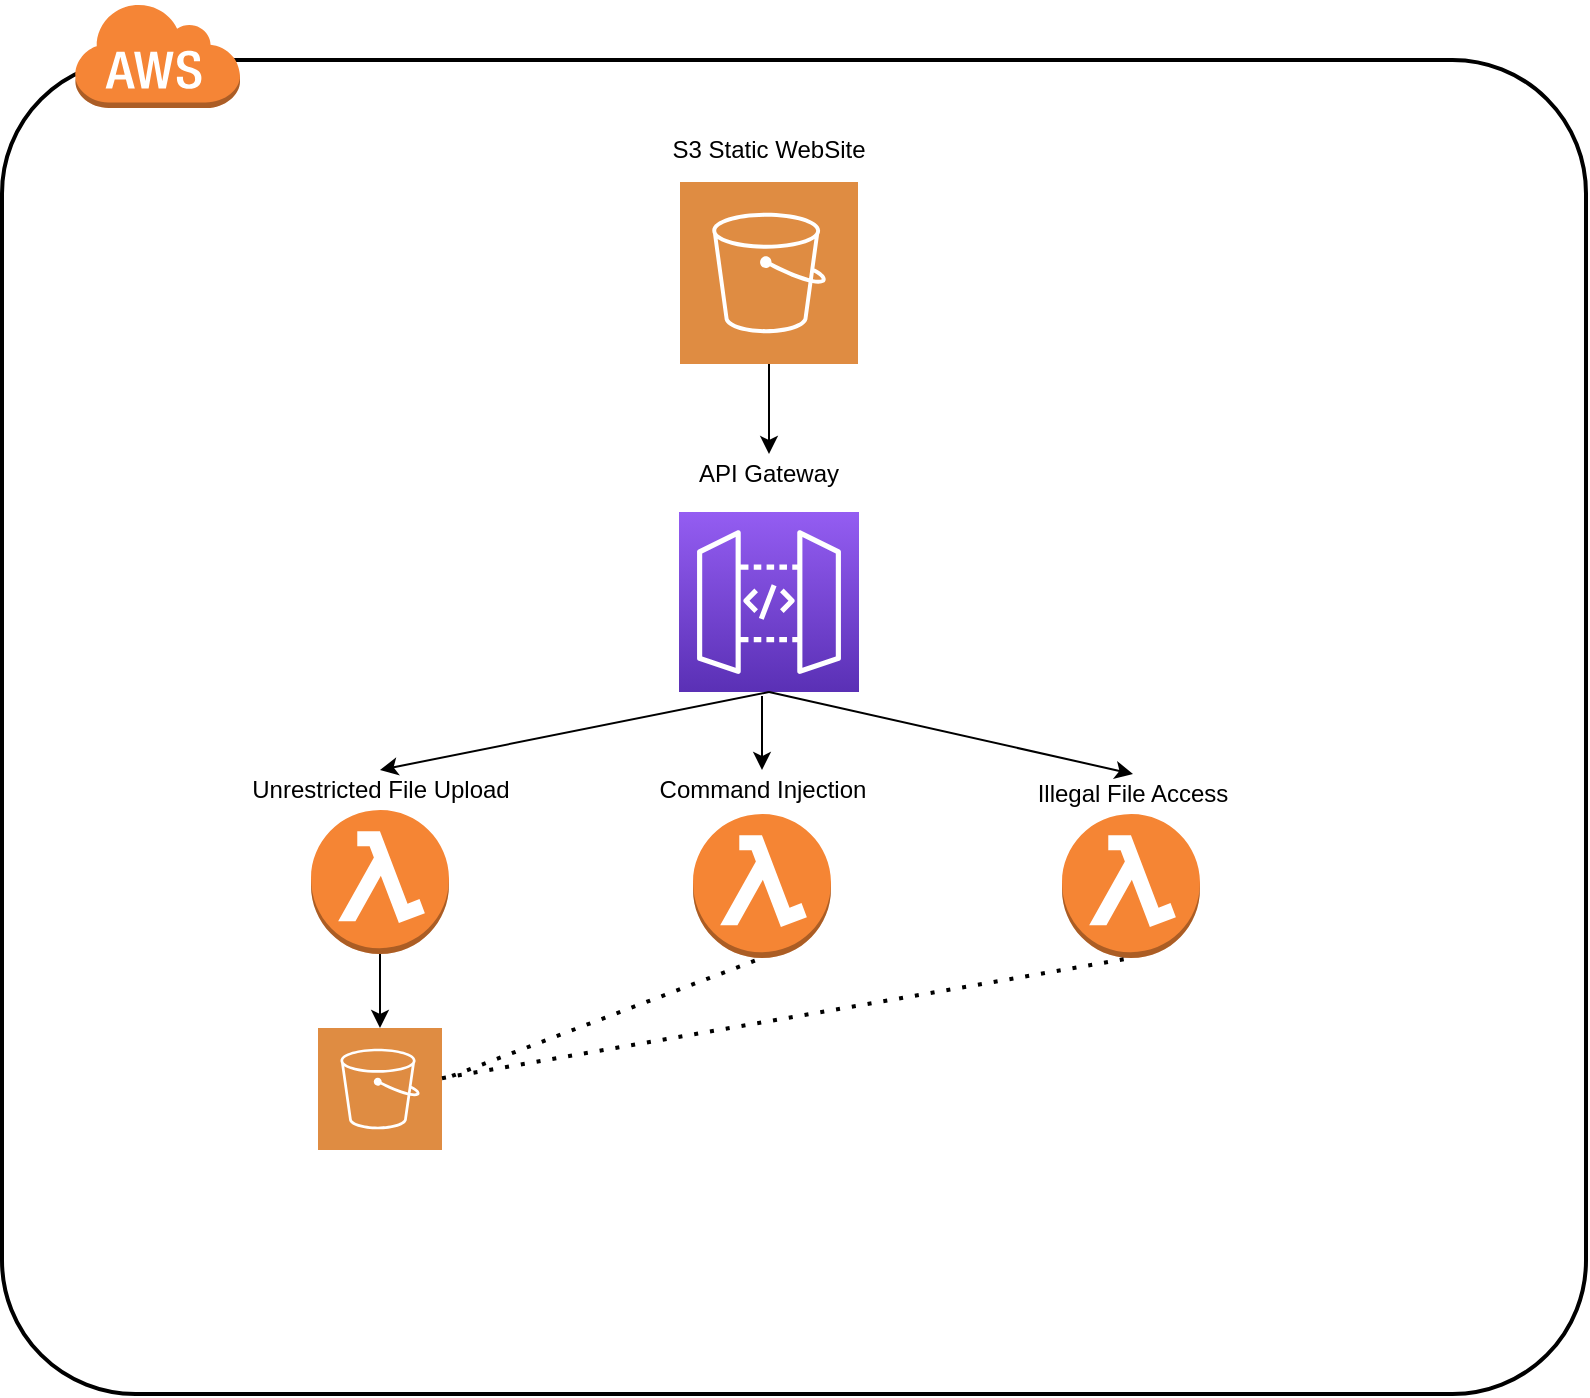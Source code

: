 <mxfile version="15.1.4" type="device"><diagram id="aft6DJtzvNO4HGdNxTbD" name="Page-1"><mxGraphModel dx="1422" dy="762" grid="0" gridSize="10" guides="1" tooltips="1" connect="1" arrows="1" fold="1" page="1" pageScale="1" pageWidth="1100" pageHeight="1700" math="0" shadow="0"><root><mxCell id="0"/><mxCell id="1" parent="0"/><mxCell id="fWlrFikVAxFaVWgwnDW9-12" value="" style="rounded=1;arcSize=10;dashed=0;fillColor=none;gradientColor=none;strokeWidth=2;" parent="1" vertex="1"><mxGeometry x="120" y="127" width="792" height="667" as="geometry"/></mxCell><mxCell id="fWlrFikVAxFaVWgwnDW9-15" value="" style="edgeStyle=orthogonalEdgeStyle;rounded=0;orthogonalLoop=1;jettySize=auto;html=1;" parent="1" source="fWlrFikVAxFaVWgwnDW9-1" target="fWlrFikVAxFaVWgwnDW9-8" edge="1"><mxGeometry relative="1" as="geometry"/></mxCell><mxCell id="fWlrFikVAxFaVWgwnDW9-1" value="" style="pointerEvents=1;shadow=0;dashed=0;html=1;strokeColor=none;fillColor=#DF8C42;labelPosition=center;verticalLabelPosition=bottom;verticalAlign=top;align=center;outlineConnect=0;shape=mxgraph.veeam2.aws_s3;" parent="1" vertex="1"><mxGeometry x="459" y="188" width="89" height="91" as="geometry"/></mxCell><mxCell id="fWlrFikVAxFaVWgwnDW9-3" value="" style="points=[[0,0,0],[0.25,0,0],[0.5,0,0],[0.75,0,0],[1,0,0],[0,1,0],[0.25,1,0],[0.5,1,0],[0.75,1,0],[1,1,0],[0,0.25,0],[0,0.5,0],[0,0.75,0],[1,0.25,0],[1,0.5,0],[1,0.75,0]];outlineConnect=0;fontColor=#232F3E;gradientColor=#945DF2;gradientDirection=north;fillColor=#5A30B5;strokeColor=#ffffff;dashed=0;verticalLabelPosition=bottom;verticalAlign=top;align=center;html=1;fontSize=12;fontStyle=0;aspect=fixed;shape=mxgraph.aws4.resourceIcon;resIcon=mxgraph.aws4.api_gateway;" parent="1" vertex="1"><mxGeometry x="458.5" y="353" width="90" height="90" as="geometry"/></mxCell><mxCell id="fWlrFikVAxFaVWgwnDW9-21" value="" style="edgeStyle=orthogonalEdgeStyle;rounded=0;orthogonalLoop=1;jettySize=auto;html=1;" parent="1" source="fWlrFikVAxFaVWgwnDW9-4" target="fWlrFikVAxFaVWgwnDW9-14" edge="1"><mxGeometry relative="1" as="geometry"/></mxCell><mxCell id="fWlrFikVAxFaVWgwnDW9-4" value="" style="outlineConnect=0;dashed=0;verticalLabelPosition=bottom;verticalAlign=top;align=center;html=1;shape=mxgraph.aws3.lambda_function;fillColor=#F58534;gradientColor=none;" parent="1" vertex="1"><mxGeometry x="274.5" y="502" width="69" height="72" as="geometry"/></mxCell><mxCell id="fWlrFikVAxFaVWgwnDW9-5" value="" style="outlineConnect=0;dashed=0;verticalLabelPosition=bottom;verticalAlign=top;align=center;html=1;shape=mxgraph.aws3.lambda_function;fillColor=#F58534;gradientColor=none;" parent="1" vertex="1"><mxGeometry x="650" y="504" width="69" height="72" as="geometry"/></mxCell><mxCell id="fWlrFikVAxFaVWgwnDW9-6" value="" style="outlineConnect=0;dashed=0;verticalLabelPosition=bottom;verticalAlign=top;align=center;html=1;shape=mxgraph.aws3.lambda_function;fillColor=#F58534;gradientColor=none;" parent="1" vertex="1"><mxGeometry x="465.5" y="504" width="69" height="72" as="geometry"/></mxCell><mxCell id="fWlrFikVAxFaVWgwnDW9-7" value="S3 Static WebSite" style="text;html=1;strokeColor=none;fillColor=none;align=center;verticalAlign=middle;whiteSpace=wrap;rounded=0;" parent="1" vertex="1"><mxGeometry x="450" y="162" width="107" height="20" as="geometry"/></mxCell><mxCell id="fWlrFikVAxFaVWgwnDW9-8" value="API Gateway" style="text;html=1;strokeColor=none;fillColor=none;align=center;verticalAlign=middle;whiteSpace=wrap;rounded=0;" parent="1" vertex="1"><mxGeometry x="450" y="324" width="107" height="20" as="geometry"/></mxCell><mxCell id="fWlrFikVAxFaVWgwnDW9-9" value="Command Injection" style="text;html=1;strokeColor=none;fillColor=none;align=center;verticalAlign=middle;whiteSpace=wrap;rounded=0;" parent="1" vertex="1"><mxGeometry x="446.5" y="482" width="107" height="20" as="geometry"/></mxCell><mxCell id="fWlrFikVAxFaVWgwnDW9-10" value="Illegal File Access" style="text;html=1;strokeColor=none;fillColor=none;align=center;verticalAlign=middle;whiteSpace=wrap;rounded=0;" parent="1" vertex="1"><mxGeometry x="632" y="484" width="107" height="20" as="geometry"/></mxCell><mxCell id="fWlrFikVAxFaVWgwnDW9-11" value="Unrestricted File Upload" style="text;html=1;strokeColor=none;fillColor=none;align=center;verticalAlign=middle;whiteSpace=wrap;rounded=0;" parent="1" vertex="1"><mxGeometry x="238.5" y="482" width="141" height="20" as="geometry"/></mxCell><mxCell id="fWlrFikVAxFaVWgwnDW9-13" value="" style="dashed=0;html=1;shape=mxgraph.aws3.cloud;fillColor=#F58536;gradientColor=none;dashed=0;" parent="1" vertex="1"><mxGeometry x="156" y="98" width="83" height="53" as="geometry"/></mxCell><mxCell id="fWlrFikVAxFaVWgwnDW9-14" value="" style="pointerEvents=1;shadow=0;dashed=0;html=1;strokeColor=none;fillColor=#DF8C42;labelPosition=center;verticalLabelPosition=bottom;verticalAlign=top;align=center;outlineConnect=0;shape=mxgraph.veeam2.aws_s3;" parent="1" vertex="1"><mxGeometry x="278" y="611" width="62" height="61" as="geometry"/></mxCell><mxCell id="fWlrFikVAxFaVWgwnDW9-18" value="" style="endArrow=classic;html=1;exitX=0.5;exitY=1;exitDx=0;exitDy=0;exitPerimeter=0;entryX=0.5;entryY=0;entryDx=0;entryDy=0;" parent="1" source="fWlrFikVAxFaVWgwnDW9-3" target="fWlrFikVAxFaVWgwnDW9-11" edge="1"><mxGeometry width="50" height="50" relative="1" as="geometry"><mxPoint x="448" y="495" as="sourcePoint"/><mxPoint x="498" y="445" as="targetPoint"/></mxGeometry></mxCell><mxCell id="fWlrFikVAxFaVWgwnDW9-19" value="" style="endArrow=classic;html=1;entryX=0.5;entryY=0;entryDx=0;entryDy=0;exitX=0.5;exitY=1;exitDx=0;exitDy=0;exitPerimeter=0;" parent="1" source="fWlrFikVAxFaVWgwnDW9-3" target="fWlrFikVAxFaVWgwnDW9-10" edge="1"><mxGeometry width="50" height="50" relative="1" as="geometry"><mxPoint x="448" y="495" as="sourcePoint"/><mxPoint x="498" y="445" as="targetPoint"/></mxGeometry></mxCell><mxCell id="fWlrFikVAxFaVWgwnDW9-20" value="" style="endArrow=classic;html=1;entryX=0.5;entryY=0;entryDx=0;entryDy=0;" parent="1" target="fWlrFikVAxFaVWgwnDW9-9" edge="1"><mxGeometry width="50" height="50" relative="1" as="geometry"><mxPoint x="500" y="445" as="sourcePoint"/><mxPoint x="498" y="445" as="targetPoint"/></mxGeometry></mxCell><mxCell id="fWlrFikVAxFaVWgwnDW9-22" value="" style="endArrow=none;dashed=1;html=1;dashPattern=1 3;strokeWidth=2;entryX=0.5;entryY=1;entryDx=0;entryDy=0;entryPerimeter=0;exitX=1.081;exitY=0.393;exitDx=0;exitDy=0;exitPerimeter=0;" parent="1" source="fWlrFikVAxFaVWgwnDW9-14" target="fWlrFikVAxFaVWgwnDW9-6" edge="1"><mxGeometry width="50" height="50" relative="1" as="geometry"><mxPoint x="448" y="495" as="sourcePoint"/><mxPoint x="498" y="445" as="targetPoint"/></mxGeometry></mxCell><mxCell id="fWlrFikVAxFaVWgwnDW9-23" value="" style="endArrow=none;dashed=1;html=1;dashPattern=1 3;strokeWidth=2;entryX=0.5;entryY=1;entryDx=0;entryDy=0;entryPerimeter=0;" parent="1" source="fWlrFikVAxFaVWgwnDW9-14" target="fWlrFikVAxFaVWgwnDW9-5" edge="1"><mxGeometry width="50" height="50" relative="1" as="geometry"><mxPoint x="355.022" y="644.973" as="sourcePoint"/><mxPoint x="510" y="586" as="targetPoint"/></mxGeometry></mxCell></root></mxGraphModel></diagram></mxfile>